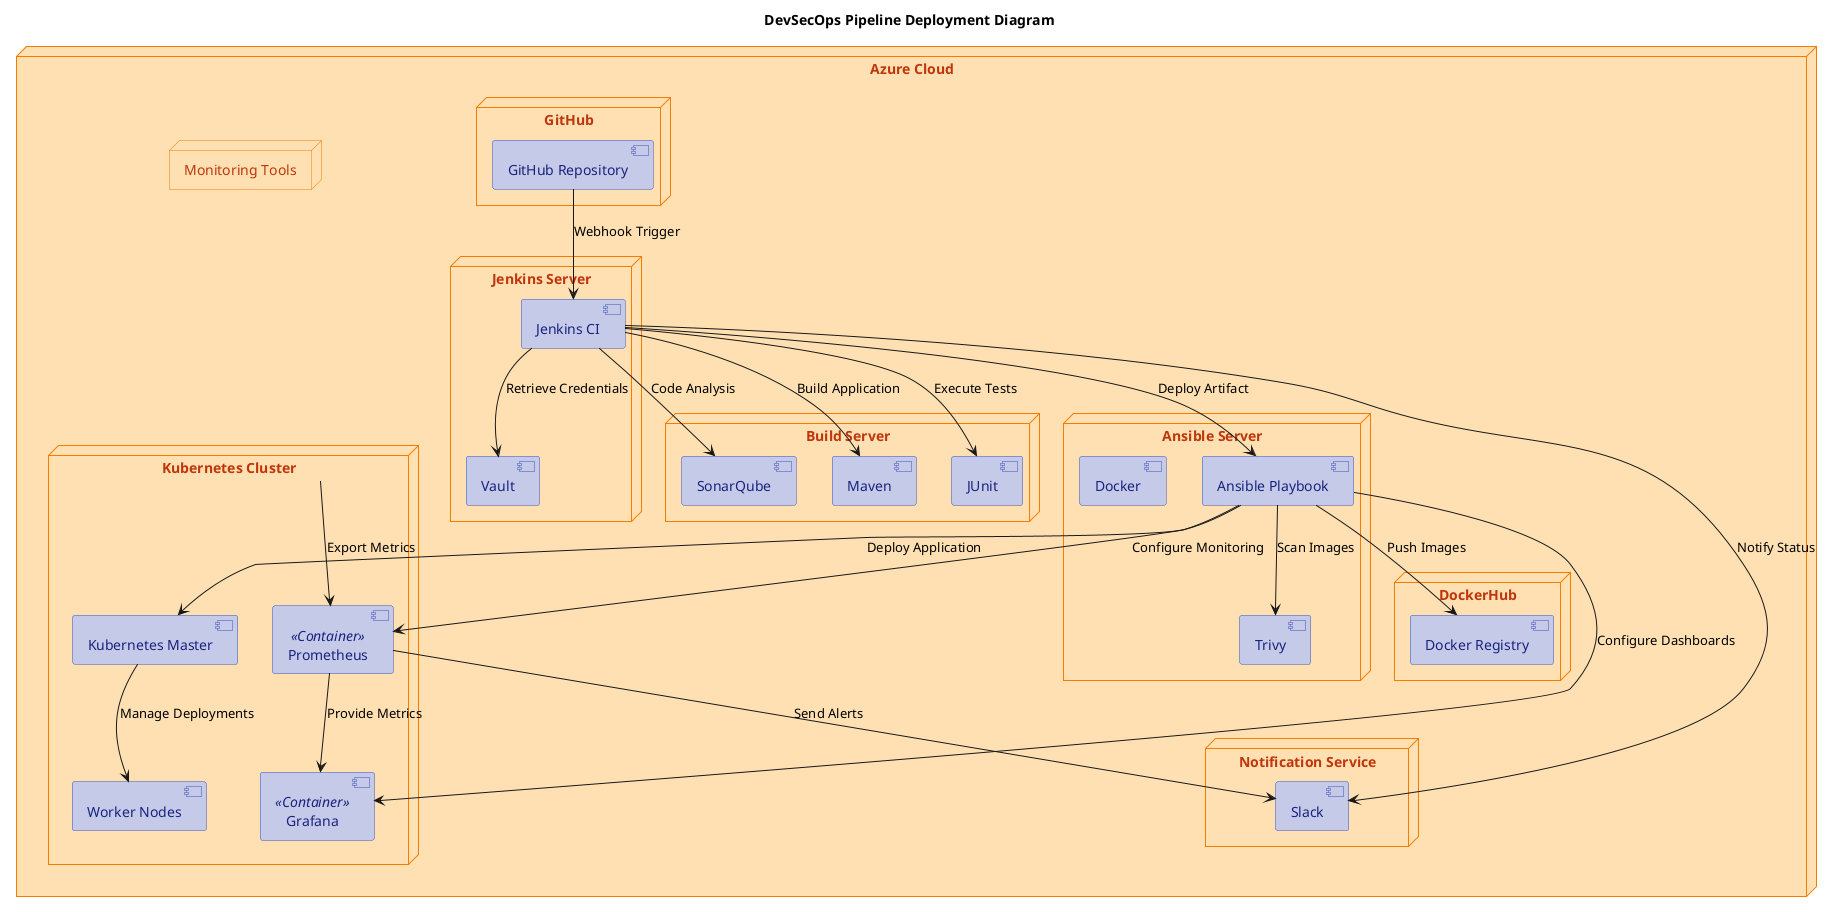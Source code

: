 @startuml
skinparam node {
    BackgroundColor #FFE0B2
    BorderColor #F57C00
    FontColor #BF360C
}

skinparam component {
    BackgroundColor #C5CAE9
    BorderColor #3F51B5
    FontColor #1A237E
}

title DevSecOps Pipeline Deployment Diagram

node "Azure Cloud" {
    node "GitHub" {
        [GitHub Repository]
    }
    
    node "Jenkins Server" {
        [Jenkins CI]
        [Vault]
    }
    
    node "Build Server" {
        [Maven]
        [JUnit]
        [SonarQube]
    }
    
    node "Ansible Server" {
        [Ansible Playbook]
        [Docker]
        [Trivy]
    }
    
    node "DockerHub" {
        [Docker Registry]
    }
    
    node "Kubernetes Cluster" {
        [Kubernetes Master]
        [Worker Nodes]
        [Prometheus] <<Container>>
        [Grafana] <<Container>>
    }
    
    node "Monitoring Tools" {
        [Prometheus]
        [Grafana]
    }
    
    node "Notification Service" {
        [Slack]
    }
}

[GitHub Repository] --> [Jenkins CI] : Webhook Trigger
[Jenkins CI] --> [Vault] : Retrieve Credentials
[Jenkins CI] --> [Maven] : Build Application
[Jenkins CI] --> [SonarQube] : Code Analysis
[Jenkins CI] --> [JUnit] : Execute Tests
[Jenkins CI] --> [Ansible Playbook] : Deploy Artifact
[Ansible Playbook] --> [Docker Registry] : Push Images
[Ansible Playbook] --> [Trivy] : Scan Images
[Ansible Playbook] --> [Kubernetes Master] : Deploy Application
[Ansible Playbook] --> [Prometheus] : Configure Monitoring
[Ansible Playbook] --> [Grafana] : Configure Dashboards
[Jenkins CI] --> [Slack] : Notify Status
[Kubernetes Master] --> [Worker Nodes] : Manage Deployments
[Prometheus] --> [Grafana] : Provide Metrics
[Prometheus] --> [Slack] : Send Alerts
[Kubernetes Cluster] --> [Prometheus] : Export Metrics
@enduml

